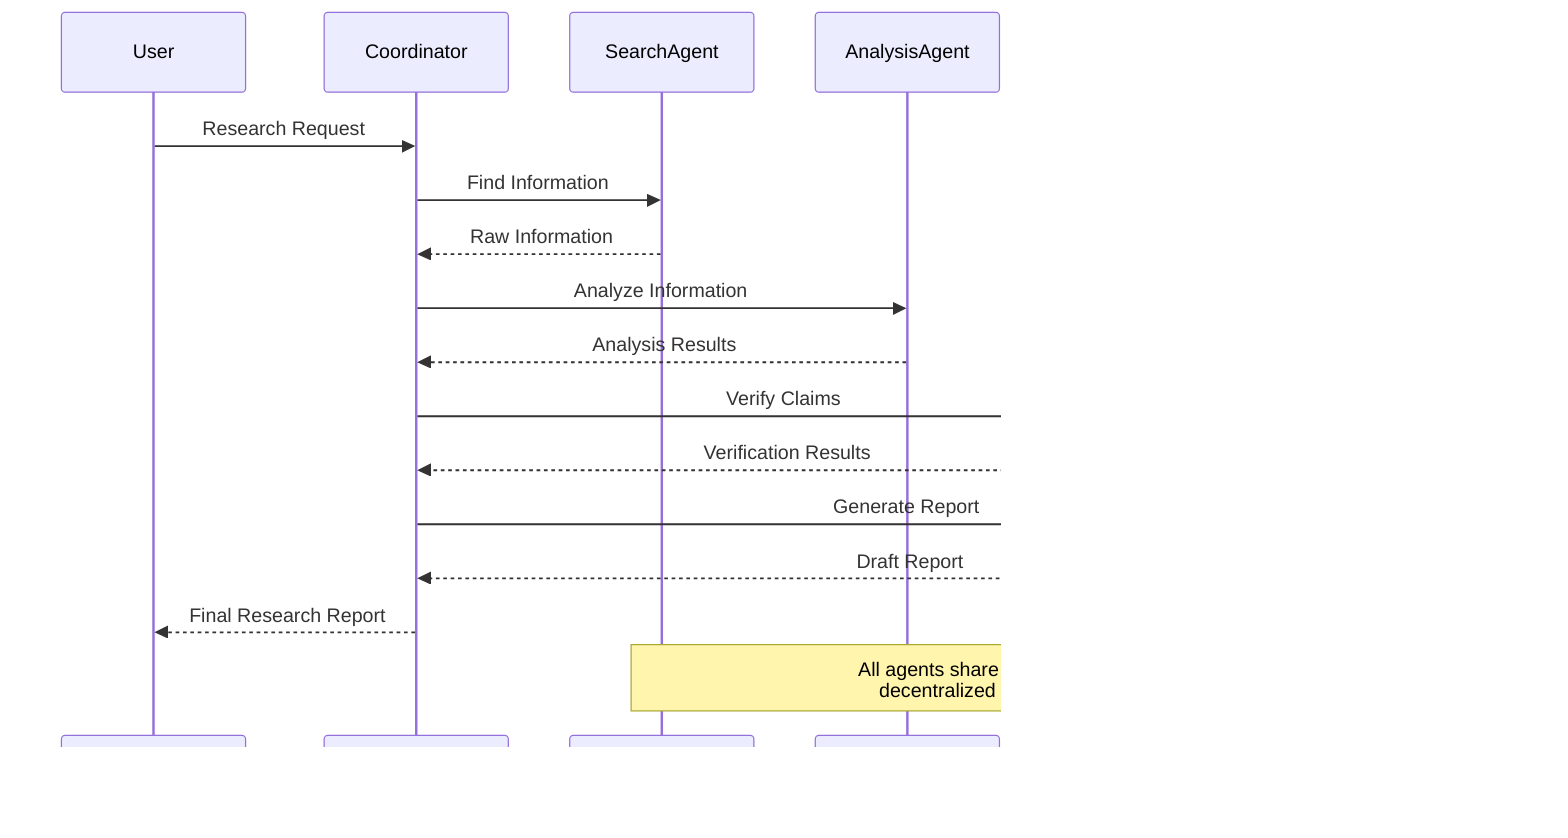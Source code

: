 sequenceDiagram
    participant User
    participant Coordinator
    participant SearchAgent
    participant AnalysisAgent
    participant FactCheckAgent
    participant WritingAgent
    
    User->>Coordinator: Research Request
    Coordinator->>SearchAgent: Find Information
    SearchAgent-->>Coordinator: Raw Information
    Coordinator->>AnalysisAgent: Analyze Information
    AnalysisAgent-->>Coordinator: Analysis Results
    Coordinator->>FactCheckAgent: Verify Claims
    FactCheckAgent-->>Coordinator: Verification Results
    Coordinator->>WritingAgent: Generate Report
    WritingAgent-->>Coordinator: Draft Report
    Coordinator-->>User: Final Research Report
    
    note over SearchAgent,WritingAgent: All agents share context through GUN's<br/>decentralized data synchronization